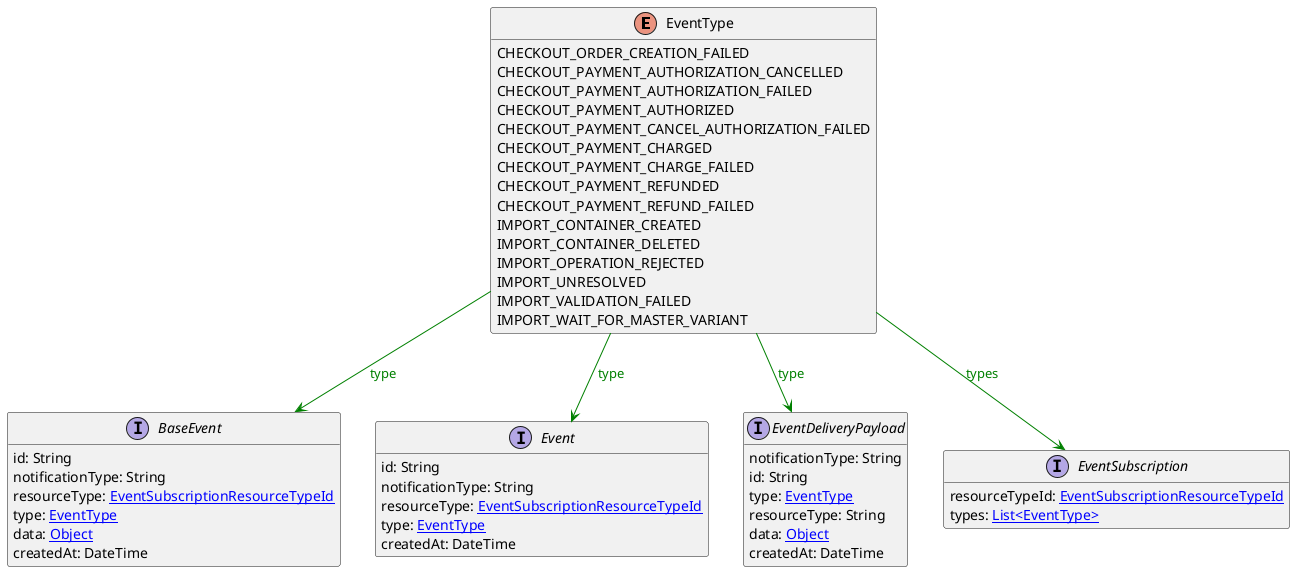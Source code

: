 @startuml

hide methods
enum EventType {
    CHECKOUT_ORDER_CREATION_FAILED
    CHECKOUT_PAYMENT_AUTHORIZATION_CANCELLED
    CHECKOUT_PAYMENT_AUTHORIZATION_FAILED
    CHECKOUT_PAYMENT_AUTHORIZED
    CHECKOUT_PAYMENT_CANCEL_AUTHORIZATION_FAILED
    CHECKOUT_PAYMENT_CHARGED
    CHECKOUT_PAYMENT_CHARGE_FAILED
    CHECKOUT_PAYMENT_REFUNDED
    CHECKOUT_PAYMENT_REFUND_FAILED
    IMPORT_CONTAINER_CREATED
    IMPORT_CONTAINER_DELETED
    IMPORT_OPERATION_REJECTED
    IMPORT_UNRESOLVED
    IMPORT_VALIDATION_FAILED
    IMPORT_WAIT_FOR_MASTER_VARIANT
}
interface BaseEvent [[BaseEvent.svg]]  {
    id: String
    notificationType: String
    resourceType: [[EventSubscriptionResourceTypeId.svg EventSubscriptionResourceTypeId]]
    type: [[EventType.svg EventType]]
    data: [[Object.svg Object]]
    createdAt: DateTime
}
interface Event [[Event.svg]]  {
    id: String
    notificationType: String
    resourceType: [[EventSubscriptionResourceTypeId.svg EventSubscriptionResourceTypeId]]
    type: [[EventType.svg EventType]]
    createdAt: DateTime
}
interface EventDeliveryPayload [[EventDeliveryPayload.svg]]  {
    notificationType: String
    id: String
    type: [[EventType.svg EventType]]
    resourceType: String
    data: [[Object.svg Object]]
    createdAt: DateTime
}
interface EventSubscription [[EventSubscription.svg]]  {
    resourceTypeId: [[EventSubscriptionResourceTypeId.svg EventSubscriptionResourceTypeId]]
    types: [[EventType.svg List<EventType>]]
}
EventType --> BaseEvent #green;text:green : "type"
EventType --> Event #green;text:green : "type"
EventType --> EventDeliveryPayload #green;text:green : "type"
EventType --> EventSubscription #green;text:green : "types"
@enduml
